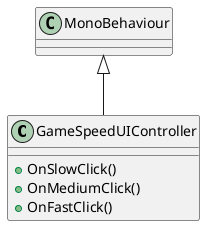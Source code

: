 @startuml
class GameSpeedUIController{
    +OnSlowClick()
    +OnMediumClick()
    +OnFastClick()
    }

    MonoBehaviour <|-- GameSpeedUIController
@enduml